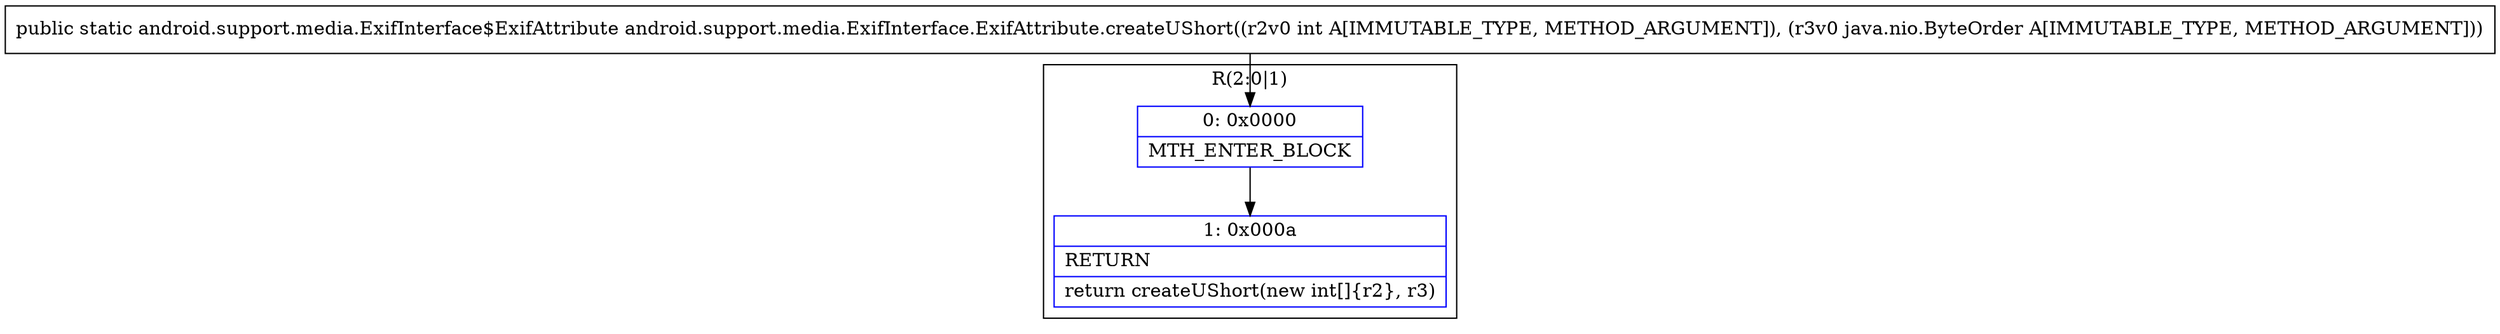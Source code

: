 digraph "CFG forandroid.support.media.ExifInterface.ExifAttribute.createUShort(ILjava\/nio\/ByteOrder;)Landroid\/support\/media\/ExifInterface$ExifAttribute;" {
subgraph cluster_Region_120444878 {
label = "R(2:0|1)";
node [shape=record,color=blue];
Node_0 [shape=record,label="{0\:\ 0x0000|MTH_ENTER_BLOCK\l}"];
Node_1 [shape=record,label="{1\:\ 0x000a|RETURN\l|return createUShort(new int[]\{r2\}, r3)\l}"];
}
MethodNode[shape=record,label="{public static android.support.media.ExifInterface$ExifAttribute android.support.media.ExifInterface.ExifAttribute.createUShort((r2v0 int A[IMMUTABLE_TYPE, METHOD_ARGUMENT]), (r3v0 java.nio.ByteOrder A[IMMUTABLE_TYPE, METHOD_ARGUMENT])) }"];
MethodNode -> Node_0;
Node_0 -> Node_1;
}

